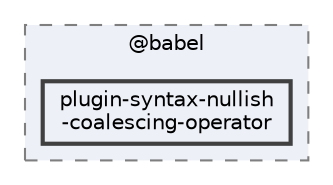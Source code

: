 digraph "pkiclassroomrescheduler/src/main/frontend/node_modules/@babel/plugin-syntax-nullish-coalescing-operator"
{
 // LATEX_PDF_SIZE
  bgcolor="transparent";
  edge [fontname=Helvetica,fontsize=10,labelfontname=Helvetica,labelfontsize=10];
  node [fontname=Helvetica,fontsize=10,shape=box,height=0.2,width=0.4];
  compound=true
  subgraph clusterdir_bc8070c8b402176472541bb6f0cba6df {
    graph [ bgcolor="#edf0f7", pencolor="grey50", label="@babel", fontname=Helvetica,fontsize=10 style="filled,dashed", URL="dir_bc8070c8b402176472541bb6f0cba6df.html",tooltip=""]
  dir_ccdf84e1767a55339c469af66df9634a [label="plugin-syntax-nullish\l-coalescing-operator", fillcolor="#edf0f7", color="grey25", style="filled,bold", URL="dir_ccdf84e1767a55339c469af66df9634a.html",tooltip=""];
  }
}
